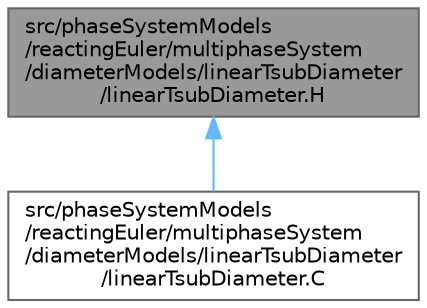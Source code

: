 digraph "src/phaseSystemModels/reactingEuler/multiphaseSystem/diameterModels/linearTsubDiameter/linearTsubDiameter.H"
{
 // LATEX_PDF_SIZE
  bgcolor="transparent";
  edge [fontname=Helvetica,fontsize=10,labelfontname=Helvetica,labelfontsize=10];
  node [fontname=Helvetica,fontsize=10,shape=box,height=0.2,width=0.4];
  Node1 [id="Node000001",label="src/phaseSystemModels\l/reactingEuler/multiphaseSystem\l/diameterModels/linearTsubDiameter\l/linearTsubDiameter.H",height=0.2,width=0.4,color="gray40", fillcolor="grey60", style="filled", fontcolor="black",tooltip=" "];
  Node1 -> Node2 [id="edge1_Node000001_Node000002",dir="back",color="steelblue1",style="solid",tooltip=" "];
  Node2 [id="Node000002",label="src/phaseSystemModels\l/reactingEuler/multiphaseSystem\l/diameterModels/linearTsubDiameter\l/linearTsubDiameter.C",height=0.2,width=0.4,color="grey40", fillcolor="white", style="filled",URL="$linearTsubDiameter_8C.html",tooltip=" "];
}
